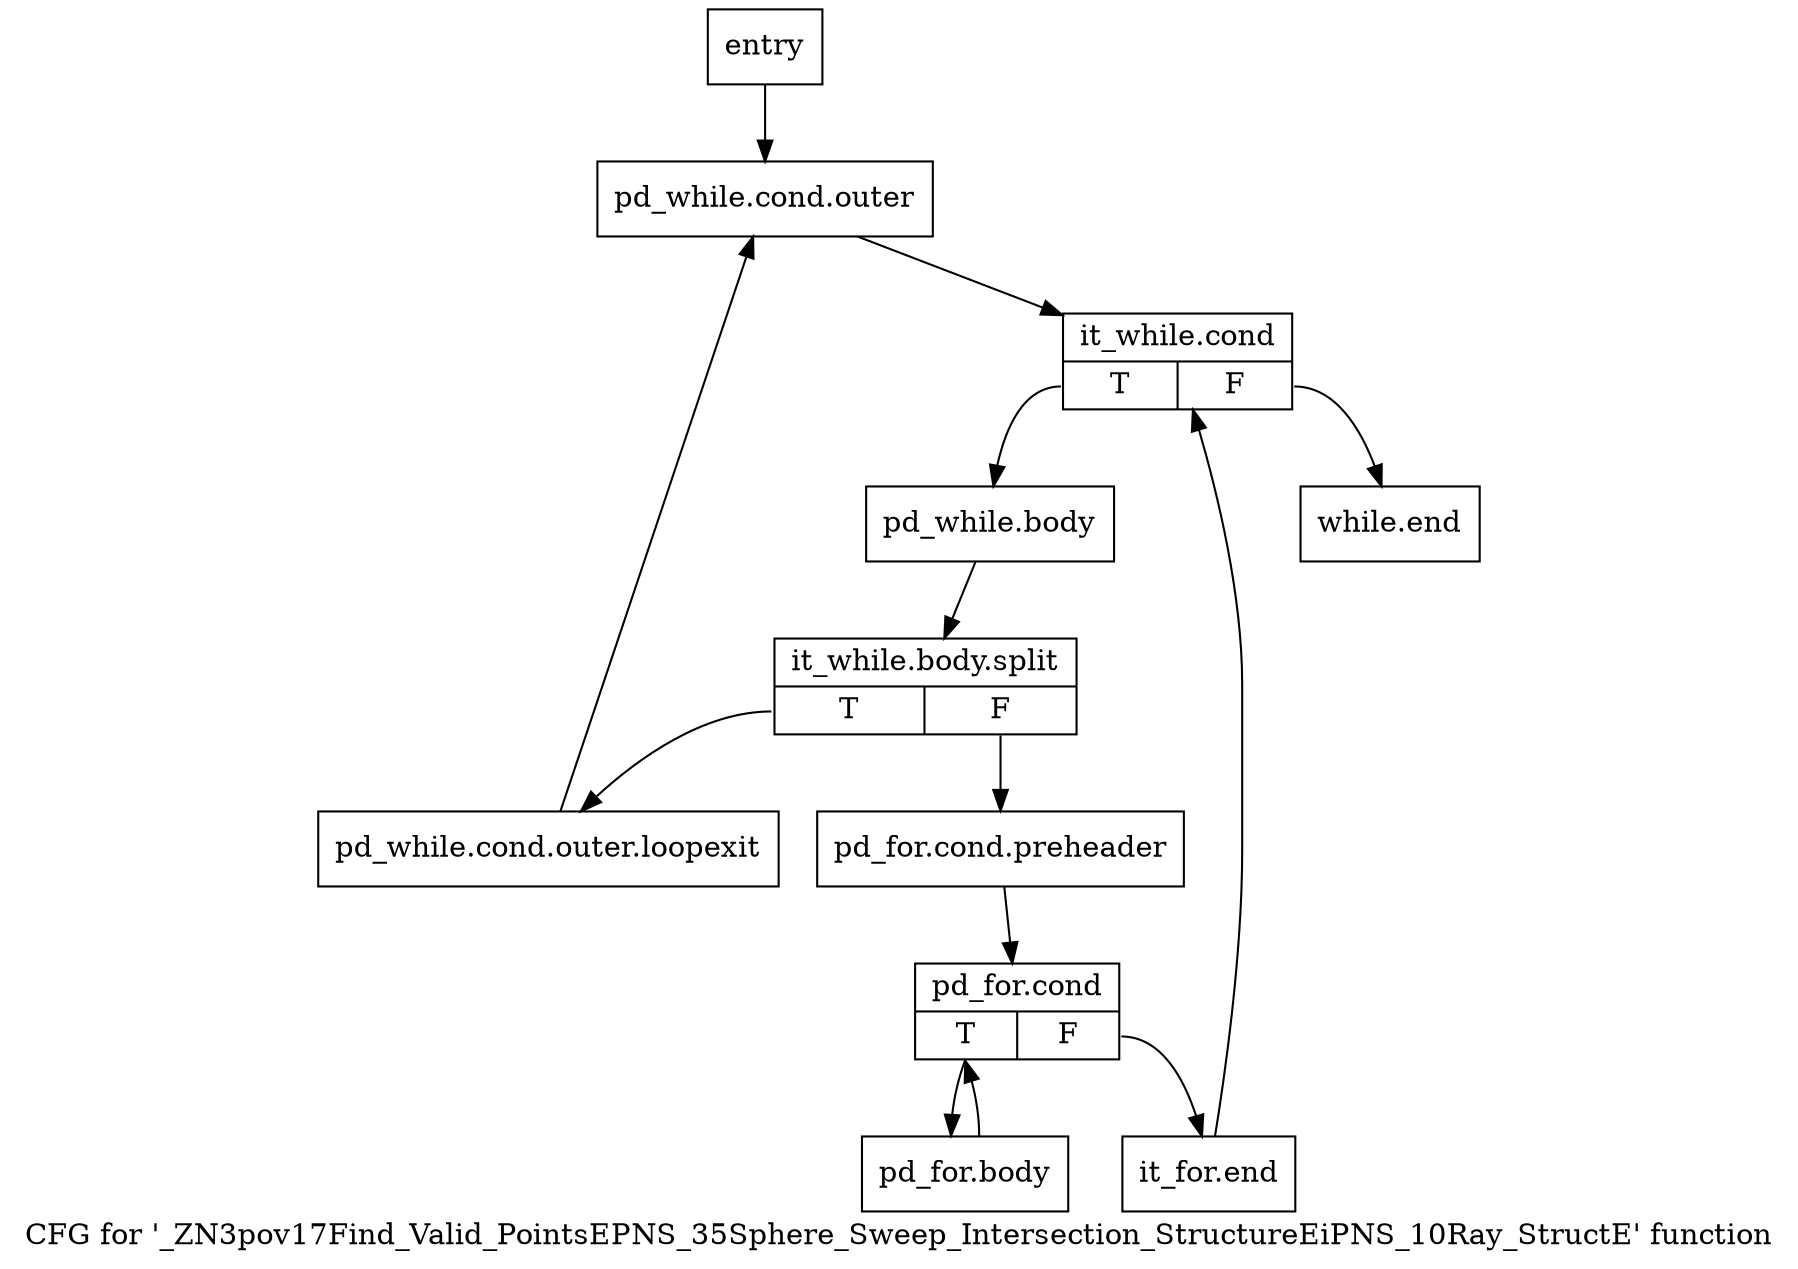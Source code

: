digraph "CFG for '_ZN3pov17Find_Valid_PointsEPNS_35Sphere_Sweep_Intersection_StructureEiPNS_10Ray_StructE' function" {
	label="CFG for '_ZN3pov17Find_Valid_PointsEPNS_35Sphere_Sweep_Intersection_StructureEiPNS_10Ray_StructE' function";

	Node0x1fb0fa0 [shape=record,label="{entry}"];
	Node0x1fb0fa0 -> Node0x1fb1040;
	Node0x1fb0ff0 [shape=record,label="{pd_while.cond.outer.loopexit}"];
	Node0x1fb0ff0 -> Node0x1fb1040;
	Node0x1fb1040 [shape=record,label="{pd_while.cond.outer}"];
	Node0x1fb1040 -> Node0x1fb1090;
	Node0x1fb1090 [shape=record,label="{it_while.cond|{<s0>T|<s1>F}}"];
	Node0x1fb1090:s0 -> Node0x1fb10e0;
	Node0x1fb1090:s1 -> Node0x1fb1270;
	Node0x1fb10e0 [shape=record,label="{pd_while.body}"];
	Node0x1fb10e0 -> Node0x35a2ac0;
	Node0x35a2ac0 [shape=record,label="{it_while.body.split|{<s0>T|<s1>F}}"];
	Node0x35a2ac0:s0 -> Node0x1fb0ff0;
	Node0x35a2ac0:s1 -> Node0x1fb1130;
	Node0x1fb1130 [shape=record,label="{pd_for.cond.preheader}"];
	Node0x1fb1130 -> Node0x1fb1180;
	Node0x1fb1180 [shape=record,label="{pd_for.cond|{<s0>T|<s1>F}}"];
	Node0x1fb1180:s0 -> Node0x1fb11d0;
	Node0x1fb1180:s1 -> Node0x1fb1220;
	Node0x1fb11d0 [shape=record,label="{pd_for.body}"];
	Node0x1fb11d0 -> Node0x1fb1180;
	Node0x1fb1220 [shape=record,label="{it_for.end}"];
	Node0x1fb1220 -> Node0x1fb1090;
	Node0x1fb1270 [shape=record,label="{while.end}"];
}
